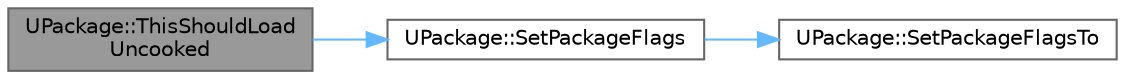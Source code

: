 digraph "UPackage::ThisShouldLoadUncooked"
{
 // INTERACTIVE_SVG=YES
 // LATEX_PDF_SIZE
  bgcolor="transparent";
  edge [fontname=Helvetica,fontsize=10,labelfontname=Helvetica,labelfontsize=10];
  node [fontname=Helvetica,fontsize=10,shape=box,height=0.2,width=0.4];
  rankdir="LR";
  Node1 [id="Node000001",label="UPackage::ThisShouldLoad\lUncooked",height=0.2,width=0.4,color="gray40", fillcolor="grey60", style="filled", fontcolor="black",tooltip="Call this to indicate that this package should load uncooked when possible (ie hybrid cooked editor)."];
  Node1 -> Node2 [id="edge1_Node000001_Node000002",color="steelblue1",style="solid",tooltip=" "];
  Node2 [id="Node000002",label="UPackage::SetPackageFlags",height=0.2,width=0.4,color="grey40", fillcolor="white", style="filled",URL="$da/d4a/classUPackage.html#a4f2c7b1a8f57dc3fdc94c181fa1c68fb",tooltip="Set the specified flags to true."];
  Node2 -> Node3 [id="edge2_Node000002_Node000003",color="steelblue1",style="solid",tooltip=" "];
  Node3 [id="Node000003",label="UPackage::SetPackageFlagsTo",height=0.2,width=0.4,color="grey40", fillcolor="white", style="filled",URL="$da/d4a/classUPackage.html#a249cb2d54414ac06277722ce81931394",tooltip="Sets all package flags to the specified values."];
}
